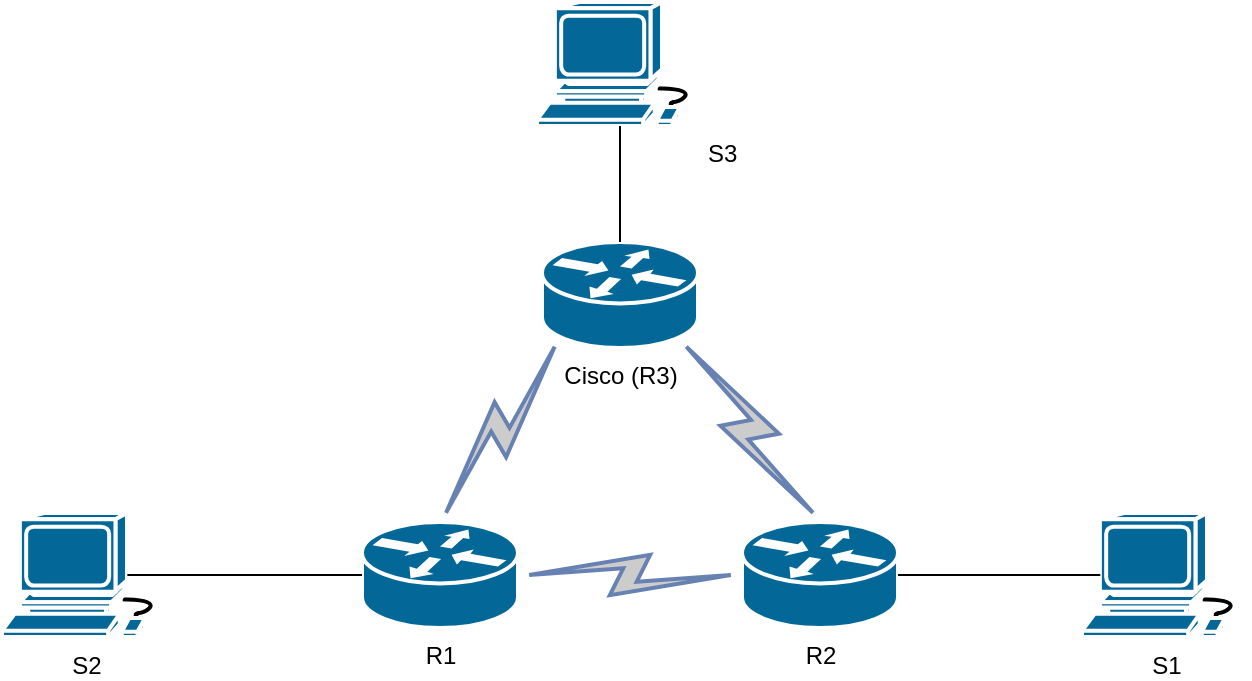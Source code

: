 <mxfile version="12.6.5" type="device"><diagram id="IDS-Cfy_u2mt_J621iLS" name="Page-1"><mxGraphModel dx="1296" dy="748" grid="1" gridSize="10" guides="1" tooltips="1" connect="1" arrows="1" fold="1" page="1" pageScale="1" pageWidth="850" pageHeight="1100" math="0" shadow="0"><root><mxCell id="0"/><mxCell id="1" parent="0"/><mxCell id="i7-m9JaKoqgsdudN-YZO-1" value="R1" style="shape=mxgraph.cisco.routers.router;html=1;pointerEvents=1;dashed=0;fillColor=#036897;strokeColor=#ffffff;strokeWidth=2;verticalLabelPosition=bottom;verticalAlign=top;align=center;outlineConnect=0;" vertex="1" parent="1"><mxGeometry x="270" y="270" width="78" height="53" as="geometry"/></mxCell><mxCell id="i7-m9JaKoqgsdudN-YZO-2" value="R2" style="shape=mxgraph.cisco.routers.router;html=1;pointerEvents=1;dashed=0;fillColor=#036897;strokeColor=#ffffff;strokeWidth=2;verticalLabelPosition=bottom;verticalAlign=top;align=center;outlineConnect=0;" vertex="1" parent="1"><mxGeometry x="460" y="270" width="78" height="53" as="geometry"/></mxCell><mxCell id="i7-m9JaKoqgsdudN-YZO-3" value="Cisco (R3)" style="shape=mxgraph.cisco.routers.router;html=1;pointerEvents=1;dashed=0;fillColor=#036897;strokeColor=#ffffff;strokeWidth=2;verticalLabelPosition=bottom;verticalAlign=top;align=center;outlineConnect=0;" vertex="1" parent="1"><mxGeometry x="360" y="130" width="78" height="53" as="geometry"/></mxCell><mxCell id="i7-m9JaKoqgsdudN-YZO-4" value="S3" style="shape=mxgraph.cisco.computers_and_peripherals.workstation;html=1;pointerEvents=1;dashed=0;fillColor=#036897;strokeColor=#ffffff;strokeWidth=2;verticalLabelPosition=bottom;verticalAlign=top;align=left;outlineConnect=0;labelPosition=right;" vertex="1" parent="1"><mxGeometry x="357.5" y="10" width="83" height="62" as="geometry"/></mxCell><mxCell id="i7-m9JaKoqgsdudN-YZO-5" value="S2" style="shape=mxgraph.cisco.computers_and_peripherals.workstation;html=1;pointerEvents=1;dashed=0;fillColor=#036897;strokeColor=#ffffff;strokeWidth=2;verticalLabelPosition=bottom;verticalAlign=top;align=center;outlineConnect=0;" vertex="1" parent="1"><mxGeometry x="90" y="265.5" width="83" height="62" as="geometry"/></mxCell><mxCell id="i7-m9JaKoqgsdudN-YZO-6" value="S1" style="shape=mxgraph.cisco.computers_and_peripherals.workstation;html=1;pointerEvents=1;dashed=0;fillColor=#036897;strokeColor=#ffffff;strokeWidth=2;verticalLabelPosition=bottom;verticalAlign=top;align=center;outlineConnect=0;" vertex="1" parent="1"><mxGeometry x="630" y="265.5" width="83" height="62" as="geometry"/></mxCell><mxCell id="i7-m9JaKoqgsdudN-YZO-7" value="" style="endArrow=none;html=1;entryX=0;entryY=0.5;entryDx=0;entryDy=0;entryPerimeter=0;exitX=0.755;exitY=0.5;exitDx=0;exitDy=0;exitPerimeter=0;" edge="1" parent="1" source="i7-m9JaKoqgsdudN-YZO-5" target="i7-m9JaKoqgsdudN-YZO-1"><mxGeometry width="50" height="50" relative="1" as="geometry"><mxPoint x="90" y="400" as="sourcePoint"/><mxPoint x="140" y="350" as="targetPoint"/></mxGeometry></mxCell><mxCell id="i7-m9JaKoqgsdudN-YZO-8" value="" style="endArrow=none;html=1;entryX=0.5;entryY=1;entryDx=0;entryDy=0;entryPerimeter=0;exitX=0.5;exitY=0;exitDx=0;exitDy=0;exitPerimeter=0;" edge="1" parent="1" source="i7-m9JaKoqgsdudN-YZO-3" target="i7-m9JaKoqgsdudN-YZO-4"><mxGeometry width="50" height="50" relative="1" as="geometry"><mxPoint x="330" y="200" as="sourcePoint"/><mxPoint x="390" y="80" as="targetPoint"/></mxGeometry></mxCell><mxCell id="i7-m9JaKoqgsdudN-YZO-9" value="" style="endArrow=none;html=1;entryX=0.11;entryY=0.5;entryDx=0;entryDy=0;entryPerimeter=0;exitX=1;exitY=0.5;exitDx=0;exitDy=0;exitPerimeter=0;" edge="1" parent="1" source="i7-m9JaKoqgsdudN-YZO-2" target="i7-m9JaKoqgsdudN-YZO-6"><mxGeometry width="50" height="50" relative="1" as="geometry"><mxPoint x="470" y="390" as="sourcePoint"/><mxPoint x="620" y="290" as="targetPoint"/></mxGeometry></mxCell><mxCell id="i7-m9JaKoqgsdudN-YZO-11" value="" style="html=1;outlineConnect=0;fillColor=#CCCCCC;strokeColor=#6881B3;gradientColor=none;gradientDirection=north;strokeWidth=2;shape=mxgraph.networks.comm_link_edge;html=1;entryX=0.12;entryY=0.9;entryDx=0;entryDy=0;entryPerimeter=0;exitX=0.5;exitY=0;exitDx=0;exitDy=0;exitPerimeter=0;" edge="1" parent="1" source="i7-m9JaKoqgsdudN-YZO-1" target="i7-m9JaKoqgsdudN-YZO-3"><mxGeometry width="100" height="100" relative="1" as="geometry"><mxPoint x="230" y="270" as="sourcePoint"/><mxPoint x="330" y="170" as="targetPoint"/></mxGeometry></mxCell><mxCell id="i7-m9JaKoqgsdudN-YZO-13" value="" style="html=1;outlineConnect=0;fillColor=#CCCCCC;strokeColor=#6881B3;gradientColor=none;gradientDirection=north;strokeWidth=2;shape=mxgraph.networks.comm_link_edge;html=1;entryX=0.88;entryY=0.9;entryDx=0;entryDy=0;entryPerimeter=0;exitX=0.5;exitY=0;exitDx=0;exitDy=0;exitPerimeter=0;" edge="1" parent="1" source="i7-m9JaKoqgsdudN-YZO-2" target="i7-m9JaKoqgsdudN-YZO-3"><mxGeometry width="100" height="100" relative="1" as="geometry"><mxPoint x="380.14" y="327.5" as="sourcePoint"/><mxPoint x="440.5" y="235.2" as="targetPoint"/></mxGeometry></mxCell><mxCell id="i7-m9JaKoqgsdudN-YZO-14" value="" style="html=1;outlineConnect=0;fillColor=#CCCCCC;strokeColor=#6881B3;gradientColor=none;gradientDirection=north;strokeWidth=2;shape=mxgraph.networks.comm_link_edge;html=1;entryX=0;entryY=0.5;entryDx=0;entryDy=0;entryPerimeter=0;exitX=1;exitY=0.5;exitDx=0;exitDy=0;exitPerimeter=0;" edge="1" parent="1" source="i7-m9JaKoqgsdudN-YZO-1" target="i7-m9JaKoqgsdudN-YZO-2"><mxGeometry width="100" height="100" relative="1" as="geometry"><mxPoint x="339" y="300" as="sourcePoint"/><mxPoint x="399.36" y="207.7" as="targetPoint"/></mxGeometry></mxCell></root></mxGraphModel></diagram></mxfile>